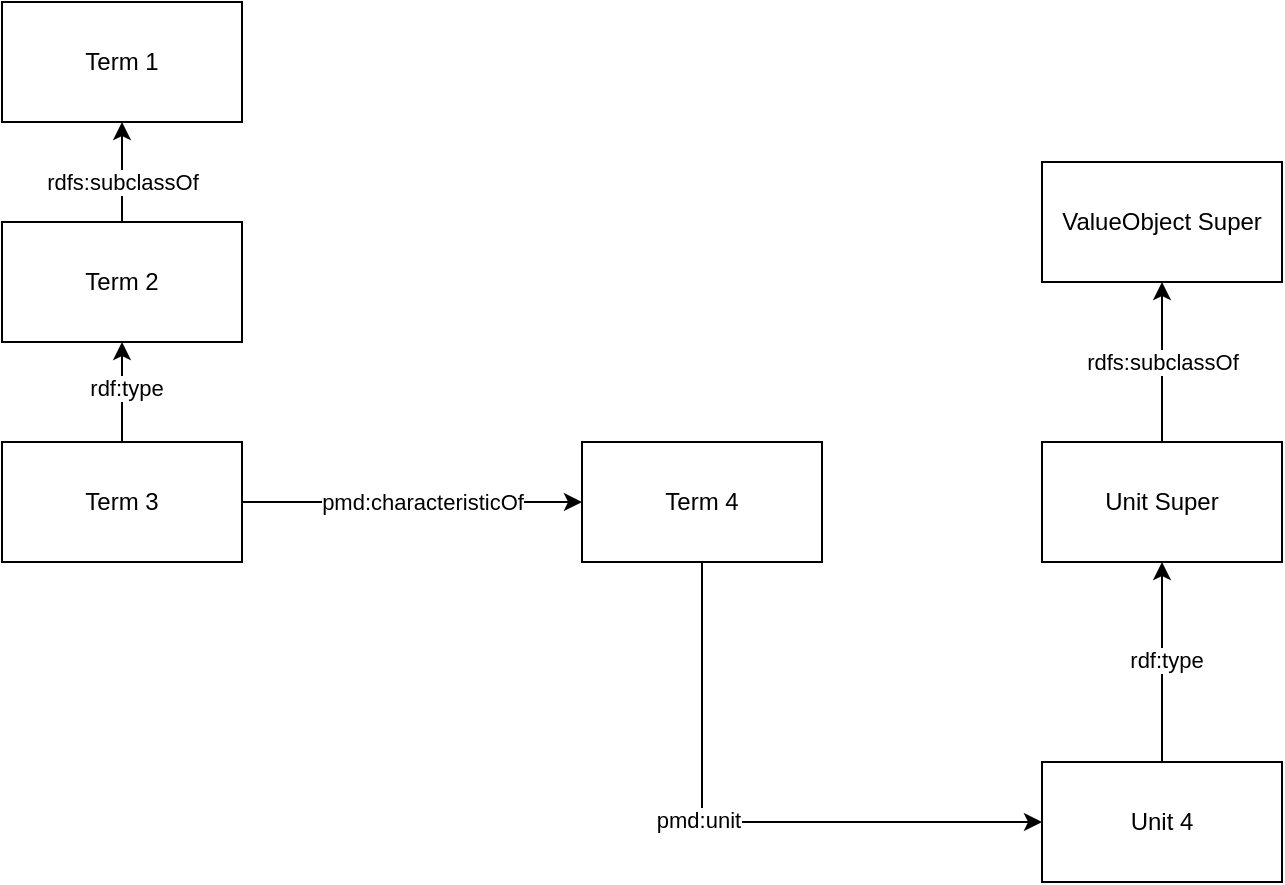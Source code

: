 <mxfile version="24.5.1" type="device">
  <diagram name="Page-1" id="cR0-38Z50tsoHOHgWRTM">
    <mxGraphModel dx="954" dy="674" grid="1" gridSize="10" guides="1" tooltips="1" connect="1" arrows="1" fold="1" page="1" pageScale="1" pageWidth="850" pageHeight="1100" math="0" shadow="0">
      <root>
        <mxCell id="0" />
        <mxCell id="1" parent="0" />
        <mxCell id="wBZBR7BJYongrC4qDjRA-6" style="edgeStyle=orthogonalEdgeStyle;rounded=0;orthogonalLoop=1;jettySize=auto;html=1;exitX=0.5;exitY=0;exitDx=0;exitDy=0;entryX=0.5;entryY=1;entryDx=0;entryDy=0;" parent="1" source="wBZBR7BJYongrC4qDjRA-1" target="wBZBR7BJYongrC4qDjRA-5" edge="1">
          <mxGeometry relative="1" as="geometry" />
        </mxCell>
        <mxCell id="wBZBR7BJYongrC4qDjRA-7" value="rdfs:subclassOf" style="edgeLabel;html=1;align=center;verticalAlign=middle;resizable=0;points=[];" parent="wBZBR7BJYongrC4qDjRA-6" vertex="1" connectable="0">
          <mxGeometry x="0.16" y="-2" relative="1" as="geometry">
            <mxPoint x="-2" y="9" as="offset" />
          </mxGeometry>
        </mxCell>
        <mxCell id="wBZBR7BJYongrC4qDjRA-1" value="Term 2" style="rounded=0;whiteSpace=wrap;html=1;" parent="1" vertex="1">
          <mxGeometry x="350" y="230" width="120" height="60" as="geometry" />
        </mxCell>
        <mxCell id="wBZBR7BJYongrC4qDjRA-3" style="edgeStyle=orthogonalEdgeStyle;rounded=0;orthogonalLoop=1;jettySize=auto;html=1;exitX=0.5;exitY=0;exitDx=0;exitDy=0;entryX=0.5;entryY=1;entryDx=0;entryDy=0;" parent="1" source="wBZBR7BJYongrC4qDjRA-2" target="wBZBR7BJYongrC4qDjRA-1" edge="1">
          <mxGeometry relative="1" as="geometry" />
        </mxCell>
        <mxCell id="wBZBR7BJYongrC4qDjRA-4" value="rdf:type" style="edgeLabel;html=1;align=center;verticalAlign=middle;resizable=0;points=[];" parent="wBZBR7BJYongrC4qDjRA-3" vertex="1" connectable="0">
          <mxGeometry x="0.086" y="-2" relative="1" as="geometry">
            <mxPoint as="offset" />
          </mxGeometry>
        </mxCell>
        <mxCell id="wBZBR7BJYongrC4qDjRA-9" style="edgeStyle=orthogonalEdgeStyle;rounded=0;orthogonalLoop=1;jettySize=auto;html=1;exitX=1;exitY=0.5;exitDx=0;exitDy=0;entryX=0;entryY=0.5;entryDx=0;entryDy=0;" parent="1" source="wBZBR7BJYongrC4qDjRA-2" target="wBZBR7BJYongrC4qDjRA-8" edge="1">
          <mxGeometry relative="1" as="geometry" />
        </mxCell>
        <mxCell id="wBZBR7BJYongrC4qDjRA-10" value="pmd:characteristicOf" style="edgeLabel;html=1;align=center;verticalAlign=middle;resizable=0;points=[];" parent="wBZBR7BJYongrC4qDjRA-9" vertex="1" connectable="0">
          <mxGeometry x="0.05" relative="1" as="geometry">
            <mxPoint as="offset" />
          </mxGeometry>
        </mxCell>
        <mxCell id="wBZBR7BJYongrC4qDjRA-2" value="Term 3" style="rounded=0;whiteSpace=wrap;html=1;" parent="1" vertex="1">
          <mxGeometry x="350" y="340" width="120" height="60" as="geometry" />
        </mxCell>
        <mxCell id="wBZBR7BJYongrC4qDjRA-5" value="Term 1" style="rounded=0;whiteSpace=wrap;html=1;" parent="1" vertex="1">
          <mxGeometry x="350" y="120" width="120" height="60" as="geometry" />
        </mxCell>
        <mxCell id="s3c_gog9D9YotJEjOgRK-2" style="edgeStyle=orthogonalEdgeStyle;rounded=0;orthogonalLoop=1;jettySize=auto;html=1;exitX=0.5;exitY=1;exitDx=0;exitDy=0;entryX=0;entryY=0.5;entryDx=0;entryDy=0;" edge="1" parent="1" source="wBZBR7BJYongrC4qDjRA-8" target="s3c_gog9D9YotJEjOgRK-1">
          <mxGeometry relative="1" as="geometry" />
        </mxCell>
        <mxCell id="s3c_gog9D9YotJEjOgRK-3" value="pmd:unit" style="edgeLabel;html=1;align=center;verticalAlign=middle;resizable=0;points=[];" vertex="1" connectable="0" parent="s3c_gog9D9YotJEjOgRK-2">
          <mxGeometry x="-0.143" y="-2" relative="1" as="geometry">
            <mxPoint as="offset" />
          </mxGeometry>
        </mxCell>
        <mxCell id="wBZBR7BJYongrC4qDjRA-8" value="Term 4" style="rounded=0;whiteSpace=wrap;html=1;" parent="1" vertex="1">
          <mxGeometry x="640" y="340" width="120" height="60" as="geometry" />
        </mxCell>
        <mxCell id="s3c_gog9D9YotJEjOgRK-5" style="edgeStyle=orthogonalEdgeStyle;rounded=0;orthogonalLoop=1;jettySize=auto;html=1;exitX=0.5;exitY=0;exitDx=0;exitDy=0;entryX=0.5;entryY=1;entryDx=0;entryDy=0;" edge="1" parent="1" source="s3c_gog9D9YotJEjOgRK-1" target="s3c_gog9D9YotJEjOgRK-4">
          <mxGeometry relative="1" as="geometry" />
        </mxCell>
        <mxCell id="s3c_gog9D9YotJEjOgRK-6" value="rdf:type" style="edgeLabel;html=1;align=center;verticalAlign=middle;resizable=0;points=[];" vertex="1" connectable="0" parent="s3c_gog9D9YotJEjOgRK-5">
          <mxGeometry x="0.02" y="-2" relative="1" as="geometry">
            <mxPoint as="offset" />
          </mxGeometry>
        </mxCell>
        <mxCell id="s3c_gog9D9YotJEjOgRK-1" value="Unit 4" style="rounded=0;whiteSpace=wrap;html=1;" vertex="1" parent="1">
          <mxGeometry x="870" y="500" width="120" height="60" as="geometry" />
        </mxCell>
        <mxCell id="s3c_gog9D9YotJEjOgRK-8" style="edgeStyle=orthogonalEdgeStyle;rounded=0;orthogonalLoop=1;jettySize=auto;html=1;exitX=0.5;exitY=0;exitDx=0;exitDy=0;entryX=0.5;entryY=1;entryDx=0;entryDy=0;" edge="1" parent="1" source="s3c_gog9D9YotJEjOgRK-4" target="s3c_gog9D9YotJEjOgRK-7">
          <mxGeometry relative="1" as="geometry" />
        </mxCell>
        <mxCell id="s3c_gog9D9YotJEjOgRK-9" value="rdfs:subclassOf" style="edgeLabel;html=1;align=center;verticalAlign=middle;resizable=0;points=[];" vertex="1" connectable="0" parent="s3c_gog9D9YotJEjOgRK-8">
          <mxGeometry x="-0.325" relative="1" as="geometry">
            <mxPoint y="-13" as="offset" />
          </mxGeometry>
        </mxCell>
        <mxCell id="s3c_gog9D9YotJEjOgRK-4" value="Unit Super" style="rounded=0;whiteSpace=wrap;html=1;" vertex="1" parent="1">
          <mxGeometry x="870" y="340" width="120" height="60" as="geometry" />
        </mxCell>
        <mxCell id="s3c_gog9D9YotJEjOgRK-7" value="ValueObject Super" style="rounded=0;whiteSpace=wrap;html=1;" vertex="1" parent="1">
          <mxGeometry x="870" y="200" width="120" height="60" as="geometry" />
        </mxCell>
      </root>
    </mxGraphModel>
  </diagram>
</mxfile>
